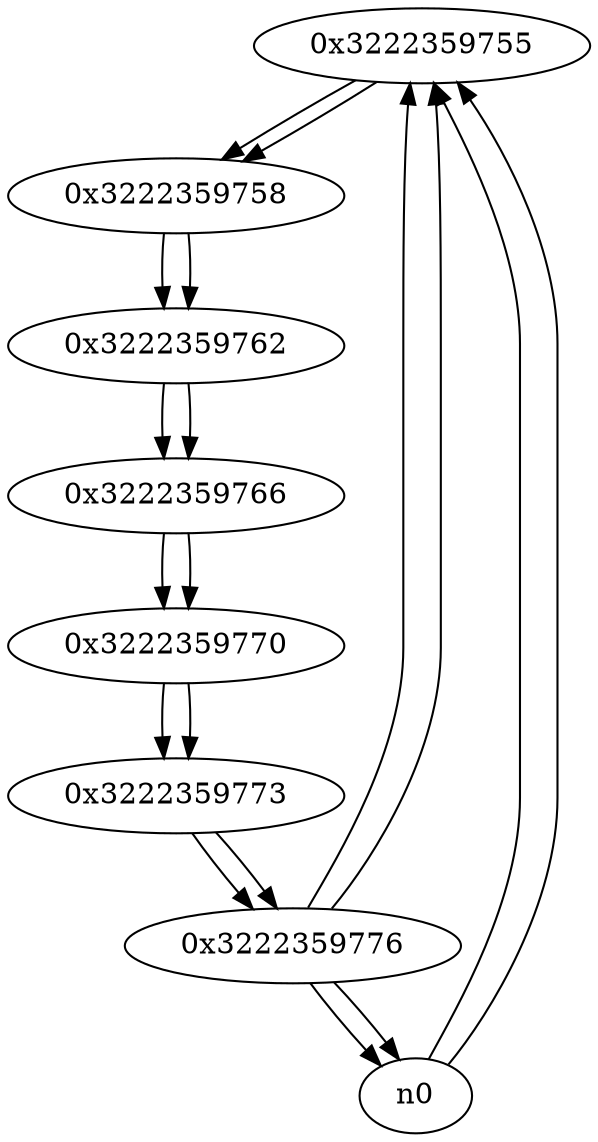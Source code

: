 digraph G{
/* nodes */
  n1 [label="0x3222359755"]
  n2 [label="0x3222359758"]
  n3 [label="0x3222359762"]
  n4 [label="0x3222359766"]
  n5 [label="0x3222359770"]
  n6 [label="0x3222359773"]
  n7 [label="0x3222359776"]
/* edges */
n1 -> n2;
n0 -> n1;
n7 -> n1;
n0 -> n1;
n2 -> n3;
n1 -> n2;
n3 -> n4;
n2 -> n3;
n4 -> n5;
n3 -> n4;
n5 -> n6;
n4 -> n5;
n6 -> n7;
n5 -> n6;
n7 -> n0;
n7 -> n1;
n7 -> n0;
n6 -> n7;
}
